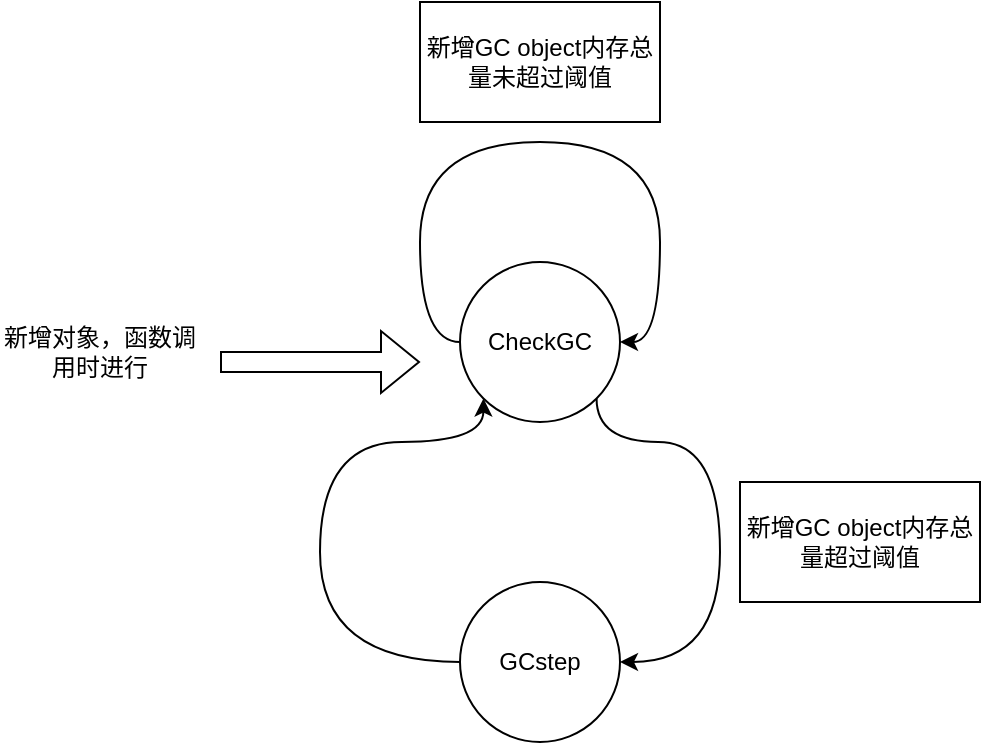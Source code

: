 <mxfile version="22.1.18" type="device">
  <diagram name="Page-1" id="OR-g--Jy4ziLgFqy0DBM">
    <mxGraphModel dx="1434" dy="746" grid="1" gridSize="10" guides="1" tooltips="1" connect="1" arrows="1" fold="1" page="1" pageScale="1" pageWidth="850" pageHeight="1100" math="0" shadow="0">
      <root>
        <mxCell id="0" />
        <mxCell id="1" parent="0" />
        <mxCell id="VDD-oyWbqmoNmLFnAKqk-3" style="edgeStyle=orthogonalEdgeStyle;rounded=0;orthogonalLoop=1;jettySize=auto;html=1;exitX=1;exitY=1;exitDx=0;exitDy=0;entryX=1;entryY=0.5;entryDx=0;entryDy=0;curved=1;" edge="1" parent="1" source="VDD-oyWbqmoNmLFnAKqk-1" target="VDD-oyWbqmoNmLFnAKqk-2">
          <mxGeometry relative="1" as="geometry">
            <Array as="points">
              <mxPoint x="478" y="280" />
              <mxPoint x="540" y="280" />
              <mxPoint x="540" y="390" />
            </Array>
          </mxGeometry>
        </mxCell>
        <mxCell id="VDD-oyWbqmoNmLFnAKqk-1" value="CheckGC" style="ellipse;whiteSpace=wrap;html=1;aspect=fixed;" vertex="1" parent="1">
          <mxGeometry x="410" y="190" width="80" height="80" as="geometry" />
        </mxCell>
        <mxCell id="VDD-oyWbqmoNmLFnAKqk-5" style="edgeStyle=orthogonalEdgeStyle;rounded=0;orthogonalLoop=1;jettySize=auto;html=1;exitX=0;exitY=0.5;exitDx=0;exitDy=0;entryX=0;entryY=1;entryDx=0;entryDy=0;curved=1;" edge="1" parent="1" source="VDD-oyWbqmoNmLFnAKqk-2" target="VDD-oyWbqmoNmLFnAKqk-1">
          <mxGeometry relative="1" as="geometry">
            <Array as="points">
              <mxPoint x="340" y="390" />
              <mxPoint x="340" y="280" />
              <mxPoint x="422" y="280" />
            </Array>
          </mxGeometry>
        </mxCell>
        <mxCell id="VDD-oyWbqmoNmLFnAKqk-2" value="GCstep" style="ellipse;whiteSpace=wrap;html=1;aspect=fixed;" vertex="1" parent="1">
          <mxGeometry x="410" y="350" width="80" height="80" as="geometry" />
        </mxCell>
        <mxCell id="VDD-oyWbqmoNmLFnAKqk-4" value="新增GC object内存总量超过阈值" style="rounded=0;whiteSpace=wrap;html=1;" vertex="1" parent="1">
          <mxGeometry x="550" y="300" width="120" height="60" as="geometry" />
        </mxCell>
        <mxCell id="VDD-oyWbqmoNmLFnAKqk-6" style="edgeStyle=orthogonalEdgeStyle;rounded=0;orthogonalLoop=1;jettySize=auto;html=1;exitX=0;exitY=0.5;exitDx=0;exitDy=0;entryX=1;entryY=0.5;entryDx=0;entryDy=0;curved=1;" edge="1" parent="1" source="VDD-oyWbqmoNmLFnAKqk-1" target="VDD-oyWbqmoNmLFnAKqk-1">
          <mxGeometry relative="1" as="geometry">
            <Array as="points">
              <mxPoint x="390" y="230" />
              <mxPoint x="390" y="130" />
              <mxPoint x="510" y="130" />
              <mxPoint x="510" y="230" />
            </Array>
          </mxGeometry>
        </mxCell>
        <mxCell id="VDD-oyWbqmoNmLFnAKqk-7" value="新增GC object内存总量未超过阈值" style="rounded=0;whiteSpace=wrap;html=1;" vertex="1" parent="1">
          <mxGeometry x="390" y="60" width="120" height="60" as="geometry" />
        </mxCell>
        <mxCell id="VDD-oyWbqmoNmLFnAKqk-8" value="" style="shape=flexArrow;endArrow=classic;html=1;rounded=0;" edge="1" parent="1">
          <mxGeometry width="50" height="50" relative="1" as="geometry">
            <mxPoint x="290" y="240" as="sourcePoint" />
            <mxPoint x="390" y="240" as="targetPoint" />
          </mxGeometry>
        </mxCell>
        <mxCell id="VDD-oyWbqmoNmLFnAKqk-9" value="新增对象，函数调用时进行" style="text;strokeColor=none;align=center;fillColor=none;html=1;verticalAlign=middle;whiteSpace=wrap;rounded=0;" vertex="1" parent="1">
          <mxGeometry x="180" y="220" width="100" height="30" as="geometry" />
        </mxCell>
      </root>
    </mxGraphModel>
  </diagram>
</mxfile>
